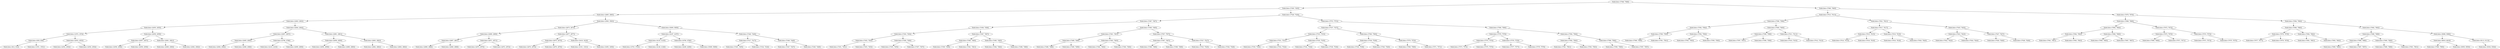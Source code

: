 digraph G{
1393060828 [label="Node{data=[7588, 7588]}"]
1393060828 -> 625086641
625086641 [label="Node{data=[7450, 7450]}"]
625086641 -> 1611272816
1611272816 [label="Node{data=[2865, 2865]}"]
1611272816 -> 942223469
942223469 [label="Node{data=[2063, 2063]}"]
942223469 -> 686815807
686815807 [label="Node{data=[2055, 2055]}"]
686815807 -> 488480779
488480779 [label="Node{data=[1874, 1874]}"]
488480779 -> 766814282
766814282 [label="Node{data=[838, 838]}"]
766814282 -> 1559191497
1559191497 [label="Node{data=[812, 812]}"]
766814282 -> 193362025
193362025 [label="Node{data=[1551, 1551]}"]
488480779 -> 2070645994
2070645994 [label="Node{data=[2053, 2053]}"]
2070645994 -> 1930792245
1930792245 [label="Node{data=[2052, 2052]}"]
2070645994 -> 1436718473
1436718473 [label="Node{data=[2054, 2054]}"]
686815807 -> 1835002468
1835002468 [label="Node{data=[2059, 2059]}"]
1835002468 -> 1249126393
1249126393 [label="Node{data=[2057, 2057]}"]
1249126393 -> 358049703
358049703 [label="Node{data=[2056, 2056]}"]
1249126393 -> 1410901593
1410901593 [label="Node{data=[2058, 2058]}"]
1835002468 -> 1174829684
1174829684 [label="Node{data=[2061, 2061]}"]
1174829684 -> 757515938
757515938 [label="Node{data=[2060, 2060]}"]
1174829684 -> 56813310
56813310 [label="Node{data=[2062, 2062]}"]
942223469 -> 307868325
307868325 [label="Node{data=[2844, 2844]}"]
307868325 -> 1736027968
1736027968 [label="Node{data=[2067, 2067]}"]
1736027968 -> 2096195291
2096195291 [label="Node{data=[2065, 2065]}"]
2096195291 -> 1747991213
1747991213 [label="Node{data=[2064, 2064]}"]
2096195291 -> 933454228
933454228 [label="Node{data=[2066, 2066]}"]
1736027968 -> 487246735
487246735 [label="Node{data=[2798, 2798]}"]
487246735 -> 1790615883
1790615883 [label="Node{data=[2218, 2218]}"]
487246735 -> 62262243
62262243 [label="Node{data=[2809, 2809]}"]
307868325 -> 792028608
792028608 [label="Node{data=[2861, 2861]}"]
792028608 -> 1688765722
1688765722 [label="Node{data=[2859, 2859]}"]
1688765722 -> 1529335869
1529335869 [label="Node{data=[2858, 2858]}"]
1688765722 -> 1753035177
1753035177 [label="Node{data=[2860, 2860]}"]
792028608 -> 1826767363
1826767363 [label="Node{data=[2863, 2863]}"]
1826767363 -> 1287817936
1287817936 [label="Node{data=[2862, 2862]}"]
1826767363 -> 696327501
696327501 [label="Node{data=[2864, 2864]}"]
1611272816 -> 686850477
686850477 [label="Node{data=[3563, 3563]}"]
686850477 -> 1459367146
1459367146 [label="Node{data=[2873, 2873]}"]
1459367146 -> 238069999
238069999 [label="Node{data=[2869, 2869]}"]
238069999 -> 804955921
804955921 [label="Node{data=[2867, 2867]}"]
804955921 -> 61585066
61585066 [label="Node{data=[2866, 2866]}"]
804955921 -> 872890697
872890697 [label="Node{data=[2868, 2868]}"]
238069999 -> 1065087222
1065087222 [label="Node{data=[2871, 2871]}"]
1065087222 -> 1162021415
1162021415 [label="Node{data=[2870, 2870]}"]
1065087222 -> 461634243
461634243 [label="Node{data=[2872, 2872]}"]
1459367146 -> 352382451
352382451 [label="Node{data=[2977, 2977]}"]
352382451 -> 1973179365
1973179365 [label="Node{data=[2875, 2875]}"]
1973179365 -> 684948803
684948803 [label="Node{data=[2874, 2874]}"]
1973179365 -> 738381688
738381688 [label="Node{data=[2876, 2876]}"]
352382451 -> 1048559742
1048559742 [label="Node{data=[3418, 3418]}"]
1048559742 -> 703311663
703311663 [label="Node{data=[3161, 3161]}"]
1048559742 -> 442627636
442627636 [label="Node{data=[3450, 3450]}"]
686850477 -> 547525391
547525391 [label="Node{data=[5859, 5859]}"]
547525391 -> 1621023573
1621023573 [label="Node{data=[4187, 4187]}"]
1621023573 -> 343446206
343446206 [label="Node{data=[4125, 4125]}"]
343446206 -> 20780627
20780627 [label="Node{data=[3703, 3703]}"]
343446206 -> 892589968
892589968 [label="Node{data=[4146, 4146]}"]
1621023573 -> 602011152
602011152 [label="Node{data=[4780, 4780]}"]
602011152 -> 1943829936
1943829936 [label="Node{data=[4208, 4208]}"]
602011152 -> 440033814
440033814 [label="Node{data=[5089, 5089]}"]
547525391 -> 832481686
832481686 [label="Node{data=[7446, 7446]}"]
832481686 -> 501455043
501455043 [label="Node{data=[7417, 7417]}"]
501455043 -> 230836018
230836018 [label="Node{data=[7405, 7405]}"]
501455043 -> 1151446606
1151446606 [label="Node{data=[7434, 7434]}"]
832481686 -> 3636565
3636565 [label="Node{data=[7448, 7448]}"]
3636565 -> 26462224
26462224 [label="Node{data=[7447, 7447]}"]
3636565 -> 519562439
519562439 [label="Node{data=[7449, 7449]}"]
625086641 -> 1475213961
1475213961 [label="Node{data=[7529, 7529]}"]
1475213961 -> 1812723956
1812723956 [label="Node{data=[7487, 7487]}"]
1812723956 -> 1934061101
1934061101 [label="Node{data=[7458, 7458]}"]
1934061101 -> 1387756894
1387756894 [label="Node{data=[7454, 7454]}"]
1387756894 -> 1790372915
1790372915 [label="Node{data=[7452, 7452]}"]
1790372915 -> 1497982409
1497982409 [label="Node{data=[7451, 7451]}"]
1790372915 -> 297225931
297225931 [label="Node{data=[7453, 7453]}"]
1387756894 -> 2021891118
2021891118 [label="Node{data=[7456, 7456]}"]
2021891118 -> 621359225
621359225 [label="Node{data=[7455, 7455]}"]
2021891118 -> 939294268
939294268 [label="Node{data=[7457, 7457]}"]
1934061101 -> 479641374
479641374 [label="Node{data=[7467, 7467]}"]
479641374 -> 2022715982
2022715982 [label="Node{data=[7460, 7460]}"]
2022715982 -> 343298013
343298013 [label="Node{data=[7459, 7459]}"]
2022715982 -> 1076879089
1076879089 [label="Node{data=[7461, 7461]}"]
479641374 -> 1776875429
1776875429 [label="Node{data=[7485, 7485]}"]
1776875429 -> 269724308
269724308 [label="Node{data=[7484, 7484]}"]
1776875429 -> 918357996
918357996 [label="Node{data=[7486, 7486]}"]
1812723956 -> 140222364
140222364 [label="Node{data=[7495, 7495]}"]
140222364 -> 648021229
648021229 [label="Node{data=[7491, 7491]}"]
648021229 -> 728386983
728386983 [label="Node{data=[7489, 7489]}"]
728386983 -> 1974910273
1974910273 [label="Node{data=[7488, 7488]}"]
728386983 -> 558201620
558201620 [label="Node{data=[7490, 7490]}"]
648021229 -> 132416701
132416701 [label="Node{data=[7493, 7493]}"]
132416701 -> 2115692179
2115692179 [label="Node{data=[7492, 7492]}"]
132416701 -> 1040580772
1040580772 [label="Node{data=[7494, 7494]}"]
140222364 -> 873546155
873546155 [label="Node{data=[7507, 7507]}"]
873546155 -> 393476856
393476856 [label="Node{data=[7497, 7497]}"]
393476856 -> 1056221435
1056221435 [label="Node{data=[7496, 7496]}"]
393476856 -> 821664929
821664929 [label="Node{data=[7498, 7498]}"]
873546155 -> 249270028
249270028 [label="Node{data=[7527, 7527]}"]
249270028 -> 116850709
116850709 [label="Node{data=[7525, 7525]}"]
249270028 -> 492815168
492815168 [label="Node{data=[7528, 7528]}"]
1475213961 -> 1631537374
1631537374 [label="Node{data=[7572, 7572]}"]
1631537374 -> 869140506
869140506 [label="Node{data=[7537, 7537]}"]
869140506 -> 226972126
226972126 [label="Node{data=[7533, 7533]}"]
226972126 -> 1847707373
1847707373 [label="Node{data=[7531, 7531]}"]
1847707373 -> 1975716431
1975716431 [label="Node{data=[7530, 7530]}"]
1847707373 -> 906904117
906904117 [label="Node{data=[7532, 7532]}"]
226972126 -> 28376203
28376203 [label="Node{data=[7535, 7535]}"]
28376203 -> 1640383742
1640383742 [label="Node{data=[7534, 7534]}"]
28376203 -> 213560315
213560315 [label="Node{data=[7536, 7536]}"]
869140506 -> 1214336947
1214336947 [label="Node{data=[7560, 7560]}"]
1214336947 -> 1320400528
1320400528 [label="Node{data=[7539, 7539]}"]
1320400528 -> 486668812
486668812 [label="Node{data=[7538, 7538]}"]
1320400528 -> 1153269540
1153269540 [label="Node{data=[7540, 7540]}"]
1214336947 -> 115584215
115584215 [label="Node{data=[7570, 7570]}"]
115584215 -> 1438092717
1438092717 [label="Node{data=[7569, 7569]}"]
115584215 -> 1207229581
1207229581 [label="Node{data=[7571, 7571]}"]
1631537374 -> 1755303688
1755303688 [label="Node{data=[7580, 7580]}"]
1755303688 -> 1937855448
1937855448 [label="Node{data=[7576, 7576]}"]
1937855448 -> 439513824
439513824 [label="Node{data=[7574, 7574]}"]
439513824 -> 2076427679
2076427679 [label="Node{data=[7573, 7573]}"]
439513824 -> 1840423520
1840423520 [label="Node{data=[7575, 7575]}"]
1937855448 -> 341062557
341062557 [label="Node{data=[7578, 7578]}"]
341062557 -> 502851205
502851205 [label="Node{data=[7577, 7577]}"]
341062557 -> 2020751256
2020751256 [label="Node{data=[7579, 7579]}"]
1755303688 -> 11221844
11221844 [label="Node{data=[7584, 7584]}"]
11221844 -> 903227399
903227399 [label="Node{data=[7582, 7582]}"]
903227399 -> 1874869494
1874869494 [label="Node{data=[7581, 7581]}"]
903227399 -> 115804257
115804257 [label="Node{data=[7583, 7583]}"]
11221844 -> 1607463538
1607463538 [label="Node{data=[7586, 7586]}"]
1607463538 -> 1532850076
1532850076 [label="Node{data=[7585, 7585]}"]
1607463538 -> 890560397
890560397 [label="Node{data=[7587, 7587]}"]
1393060828 -> 185494862
185494862 [label="Node{data=[7660, 7660]}"]
185494862 -> 737301055
737301055 [label="Node{data=[7613, 7613]}"]
737301055 -> 467921234
467921234 [label="Node{data=[7596, 7596]}"]
467921234 -> 135832852
135832852 [label="Node{data=[7592, 7592]}"]
135832852 -> 1879362884
1879362884 [label="Node{data=[7590, 7590]}"]
1879362884 -> 1230904017
1230904017 [label="Node{data=[7589, 7589]}"]
1879362884 -> 1299436497
1299436497 [label="Node{data=[7591, 7591]}"]
135832852 -> 978798
978798 [label="Node{data=[7594, 7594]}"]
978798 -> 1454795974
1454795974 [label="Node{data=[7593, 7593]}"]
978798 -> 1862757459
1862757459 [label="Node{data=[7595, 7595]}"]
467921234 -> 1010419513
1010419513 [label="Node{data=[7600, 7600]}"]
1010419513 -> 1262168655
1262168655 [label="Node{data=[7598, 7598]}"]
1262168655 -> 781103026
781103026 [label="Node{data=[7597, 7597]}"]
1262168655 -> 2050964420
2050964420 [label="Node{data=[7599, 7599]}"]
1010419513 -> 147663797
147663797 [label="Node{data=[7611, 7611]}"]
147663797 -> 439751089
439751089 [label="Node{data=[7610, 7610]}"]
147663797 -> 1100926586
1100926586 [label="Node{data=[7612, 7612]}"]
737301055 -> 1115434134
1115434134 [label="Node{data=[7621, 7621]}"]
1115434134 -> 596453359
596453359 [label="Node{data=[7617, 7617]}"]
596453359 -> 152834486
152834486 [label="Node{data=[7615, 7615]}"]
152834486 -> 1053225969
1053225969 [label="Node{data=[7614, 7614]}"]
152834486 -> 503144483
503144483 [label="Node{data=[7616, 7616]}"]
596453359 -> 1468374572
1468374572 [label="Node{data=[7619, 7619]}"]
1468374572 -> 1048421579
1048421579 [label="Node{data=[7618, 7618]}"]
1468374572 -> 934117774
934117774 [label="Node{data=[7620, 7620]}"]
1115434134 -> 1093079840
1093079840 [label="Node{data=[7625, 7625]}"]
1093079840 -> 975733206
975733206 [label="Node{data=[7623, 7623]}"]
975733206 -> 1772106148
1772106148 [label="Node{data=[7622, 7622]}"]
975733206 -> 853175535
853175535 [label="Node{data=[7624, 7624]}"]
1093079840 -> 1268635527
1268635527 [label="Node{data=[7627, 7627]}"]
1268635527 -> 893765907
893765907 [label="Node{data=[7626, 7626]}"]
1268635527 -> 1560339214
1560339214 [label="Node{data=[7628, 7628]}"]
185494862 -> 1021071701
1021071701 [label="Node{data=[7676, 7676]}"]
1021071701 -> 425232550
425232550 [label="Node{data=[7668, 7668]}"]
425232550 -> 47110095
47110095 [label="Node{data=[7664, 7664]}"]
47110095 -> 1477200907
1477200907 [label="Node{data=[7662, 7662]}"]
1477200907 -> 100984998
100984998 [label="Node{data=[7661, 7661]}"]
1477200907 -> 1539591544
1539591544 [label="Node{data=[7663, 7663]}"]
47110095 -> 792758624
792758624 [label="Node{data=[7666, 7666]}"]
792758624 -> 353825943
353825943 [label="Node{data=[7665, 7665]}"]
792758624 -> 880176971
880176971 [label="Node{data=[7667, 7667]}"]
425232550 -> 1293962032
1293962032 [label="Node{data=[7672, 7672]}"]
1293962032 -> 1711329405
1711329405 [label="Node{data=[7670, 7670]}"]
1711329405 -> 1141912166
1141912166 [label="Node{data=[7669, 7669]}"]
1711329405 -> 1134231960
1134231960 [label="Node{data=[7671, 7671]}"]
1293962032 -> 204319504
204319504 [label="Node{data=[7674, 7674]}"]
204319504 -> 1817055696
1817055696 [label="Node{data=[7673, 7673]}"]
204319504 -> 688426301
688426301 [label="Node{data=[7675, 7675]}"]
1021071701 -> 847568453
847568453 [label="Node{data=[7684, 7684]}"]
847568453 -> 1401980462
1401980462 [label="Node{data=[7680, 7680]}"]
1401980462 -> 1338826013
1338826013 [label="Node{data=[7678, 7678]}"]
1338826013 -> 583057596
583057596 [label="Node{data=[7677, 7677]}"]
1338826013 -> 916608087
916608087 [label="Node{data=[7679, 7679]}"]
1401980462 -> 1641289051
1641289051 [label="Node{data=[7682, 7682]}"]
1641289051 -> 1213794377
1213794377 [label="Node{data=[7681, 7681]}"]
1641289051 -> 1815672030
1815672030 [label="Node{data=[7683, 7683]}"]
847568453 -> 1218188770
1218188770 [label="Node{data=[7692, 7692]}"]
1218188770 -> 153337703
153337703 [label="Node{data=[7688, 7688]}"]
153337703 -> 154723658
154723658 [label="Node{data=[7686, 7686]}"]
154723658 -> 571309751
571309751 [label="Node{data=[7685, 7685]}"]
154723658 -> 169237521
169237521 [label="Node{data=[7687, 7687]}"]
153337703 -> 517608115
517608115 [label="Node{data=[7690, 7690]}"]
517608115 -> 1342613143
1342613143 [label="Node{data=[7689, 7689]}"]
517608115 -> 423072486
423072486 [label="Node{data=[7691, 7691]}"]
1218188770 -> 570008325
570008325 [label="Node{data=[9086, 9086]}"]
570008325 -> 1878553091
1878553091 [label="Node{data=[8616, 8616]}"]
1878553091 -> 179258229
179258229 [label="Node{data=[7990, 7990]}"]
1878553091 -> 791302244
791302244 [label="Node{data=[9050, 9050]}"]
570008325 -> 1135030031
1135030031 [label="Node{data=[9113, 9113]}"]
1135030031 -> 1877161234
1877161234 [label="Node{data=[9304, 9304]}"]
}